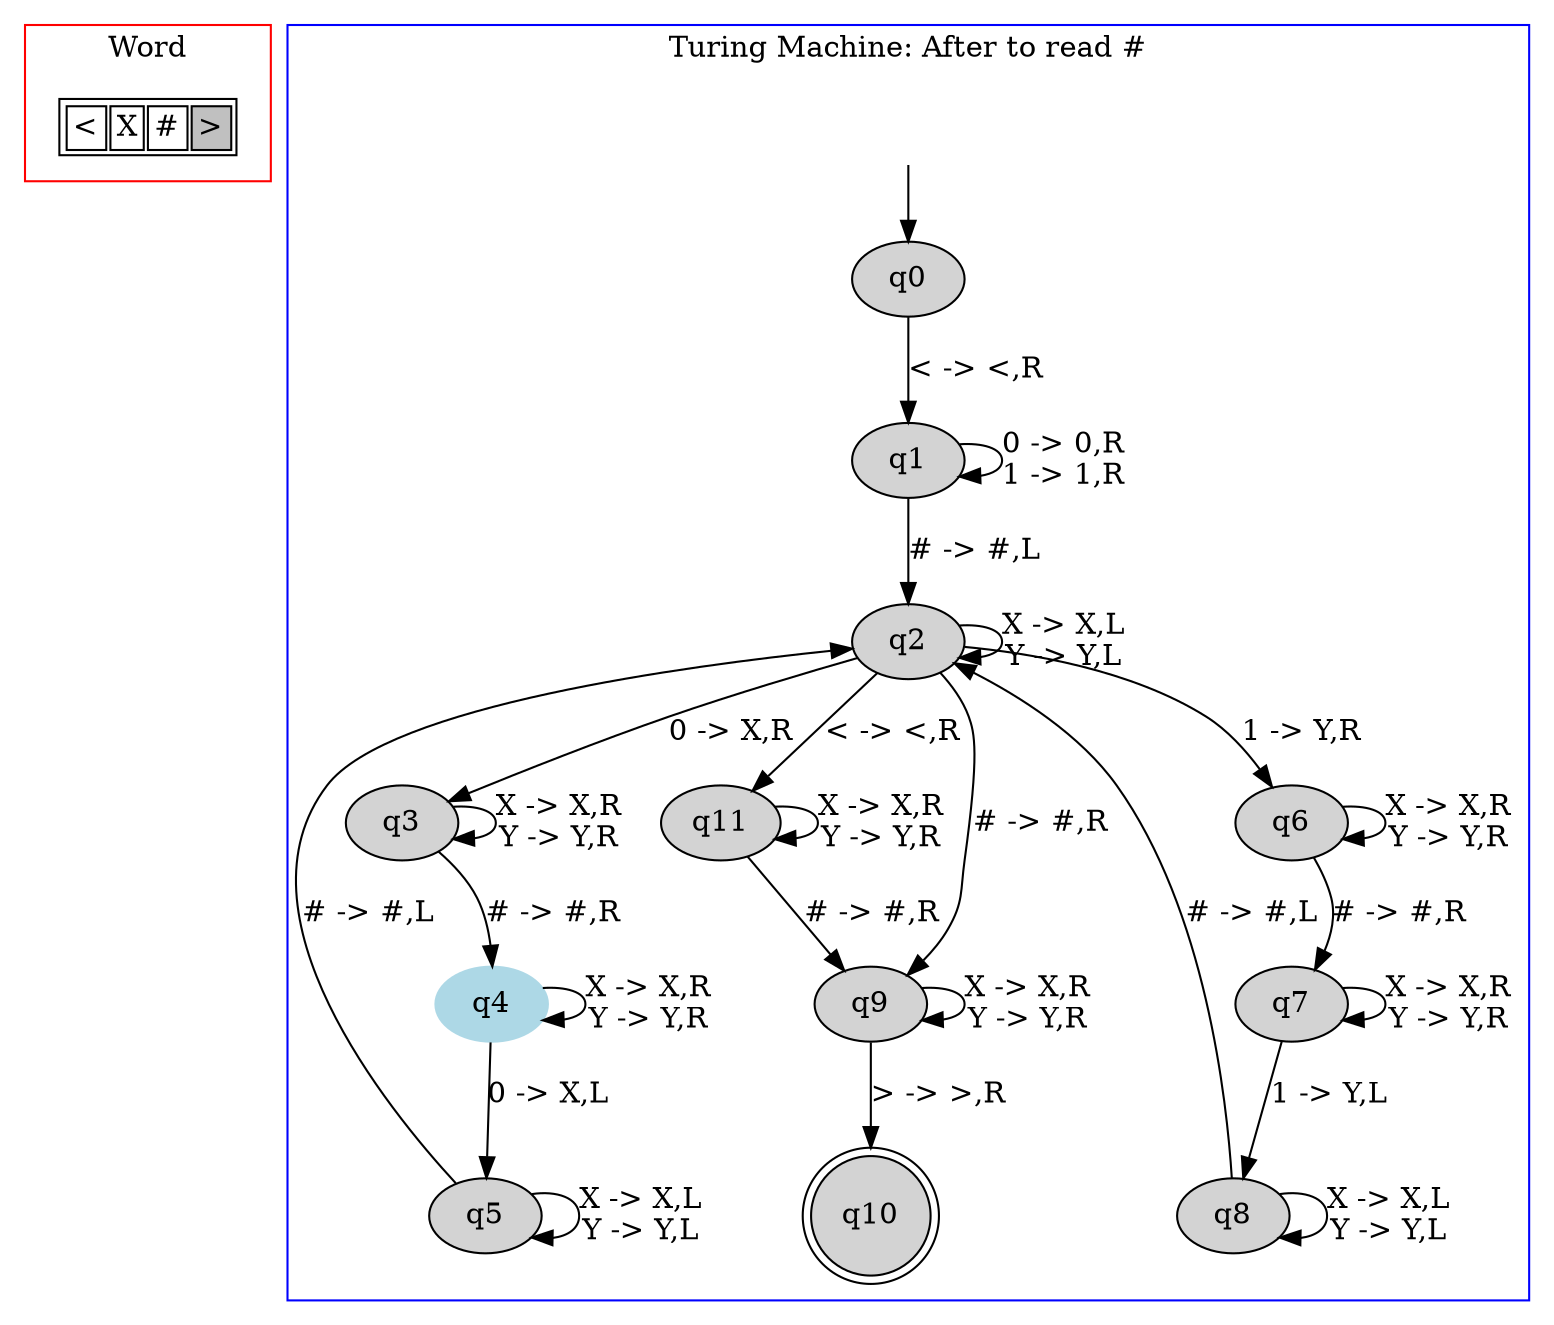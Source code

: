 digraph G {
	subgraph cluster_0 {
		node [shape=plaintext];

struct1 [label=<<TABLE>
<TR>
<TD><FONT>&lt;</FONT></TD>
<TD><FONT>X</FONT></TD>
<TD><FONT>#</FONT></TD>
<TD BGCOLOR="gray"><FONT>&gt;</FONT></TD>
</TR>
</TABLE>>];
label = "Word";
color=red;
}
	subgraph cluster_1 {
		node [style=filled];
		label = "Turing Machine: After to read #"
		color=blue;

		q0;
		q1;
		q2;
		q3;
		q4 [color="lightblue"];
		q5;
		q6;
		q7;
		q8;
		q9;
		q10 [shape="doublecircle"];
		q11;
		q0->q1[label="< -> <,R"];
		q1->q1[label="0 -> 0,R
1 -> 1,R"];
		q1->q2[label="# -> #,L"];
		q2->q2[label="X -> X,L
Y -> Y,L"];
		q2->q3[label="0 -> X,R"];
		q2->q6[label="1 -> Y,R"];
		q2->q9[label="# -> #,R"];
		q2->q11[label="< -> <,R"];
		q3->q3[label="X -> X,R
Y -> Y,R"];
		q3->q4[label="# -> #,R"];
		q4->q4[label="X -> X,R
Y -> Y,R"];
		q4->q5[label="0 -> X,L"];
		q5->q2[label="# -> #,L"];
		q5->q5[label="X -> X,L
Y -> Y,L"];
		q6->q6[label="X -> X,R
Y -> Y,R"];
		q6->q7[label="# -> #,R"];
		q7->q7[label="X -> X,R
Y -> Y,R"];
		q7->q8[label="1 -> Y,L"];
		q8->q2[label="# -> #,L"];
		q8->q8[label="X -> X,L
Y -> Y,L"];
		q9->q9[label="X -> X,R
Y -> Y,R"];
		q9->q10[label="> -> >,R"];
		q11->q9[label="# -> #,R"];
		q11->q11[label="X -> X,R
Y -> Y,R"];
x [color=white, label=""];		x->q0	}

}